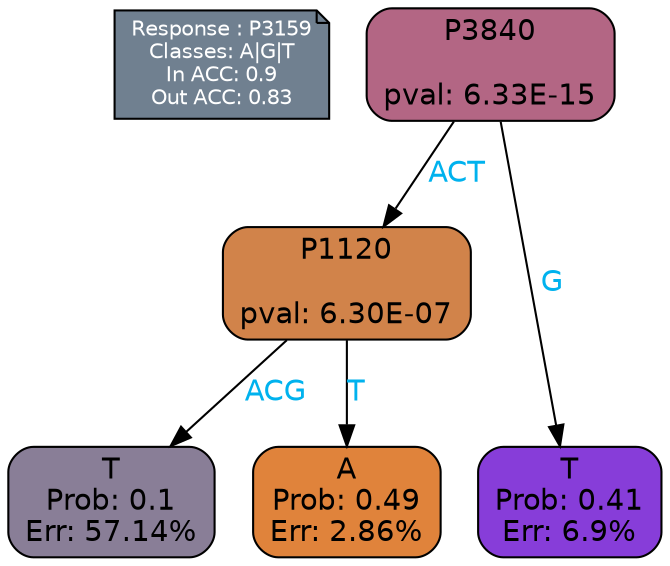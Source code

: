 digraph Tree {
node [shape=box, style="filled, rounded", color="black", fontname=helvetica] ;
graph [ranksep=equally, splines=polylines, bgcolor=transparent, dpi=600] ;
edge [fontname=helvetica] ;
LEGEND [label="Response : P3159
Classes: A|G|T
In ACC: 0.9
Out ACC: 0.83
",shape=note,align=left,style=filled,fillcolor="slategray",fontcolor="white",fontsize=10];1 [label="P3840

pval: 6.33E-15", fillcolor="#b36684"] ;
2 [label="P1120

pval: 6.30E-07", fillcolor="#d1834a"] ;
3 [label="T
Prob: 0.1
Err: 57.14%", fillcolor="#897e97"] ;
4 [label="A
Prob: 0.49
Err: 2.86%", fillcolor="#e0833b"] ;
5 [label="T
Prob: 0.41
Err: 6.9%", fillcolor="#873dd9"] ;
1 -> 2 [label="ACT",fontcolor=deepskyblue2] ;
1 -> 5 [label="G",fontcolor=deepskyblue2] ;
2 -> 3 [label="ACG",fontcolor=deepskyblue2] ;
2 -> 4 [label="T",fontcolor=deepskyblue2] ;
{rank = same; 3;4;5;}{rank = same; LEGEND;1;}}